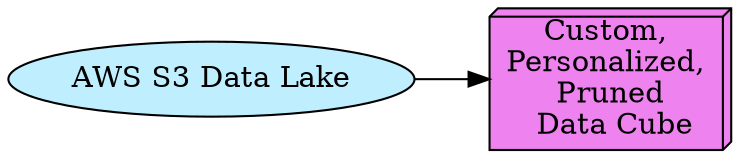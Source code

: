 digraph G {
rankdir=LR

node [shape=ellipse style=filled fillcolor=lightblue1]
n4[label="AWS S3 Data Lake"]

node [shape=box3d style=filled fillcolor=violet]
n5[label="Custom, \nPersonalized, \nPruned\n Data Cube"]

n4->n5

}
